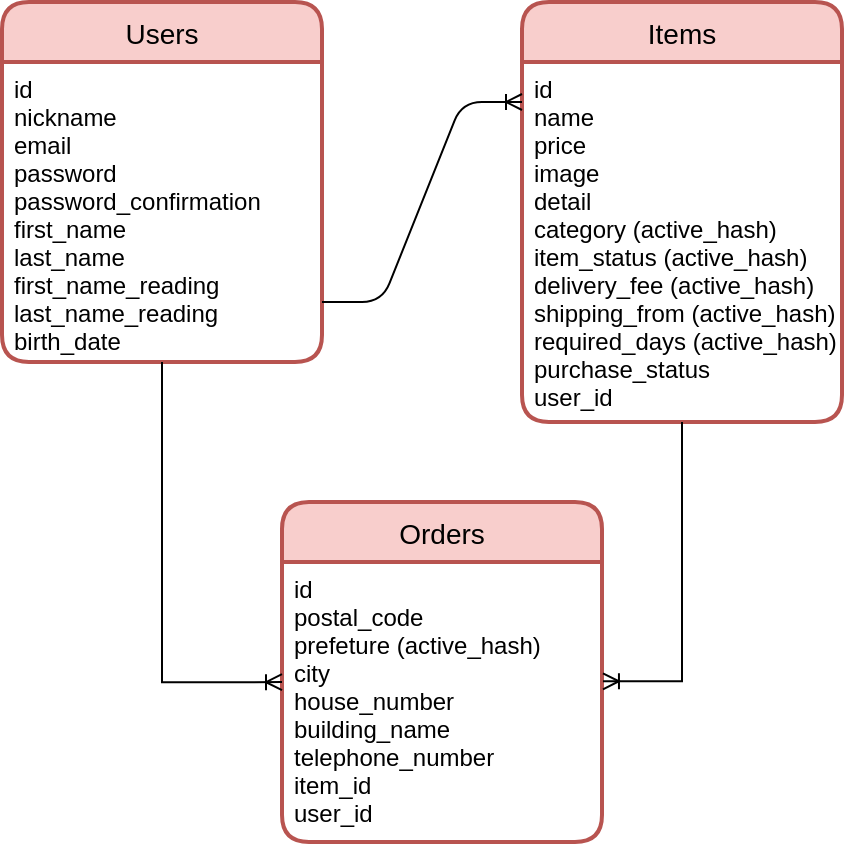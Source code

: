 <mxfile version="13.6.5">
    <diagram id="AB5vR1WVQ1WtOzkOee9n" name="ページ1">
        <mxGraphModel dx="698" dy="405" grid="1" gridSize="10" guides="1" tooltips="1" connect="1" arrows="1" fold="1" page="1" pageScale="1" pageWidth="827" pageHeight="1169" math="0" shadow="0">
            <root>
                <mxCell id="0"/>
                <mxCell id="1" parent="0"/>
                <mxCell id="2" value="Users" style="swimlane;childLayout=stackLayout;horizontal=1;startSize=30;horizontalStack=0;rounded=1;fontSize=14;fontStyle=0;strokeWidth=2;resizeParent=0;resizeLast=1;shadow=0;dashed=0;align=center;fillColor=#f8cecc;strokeColor=#b85450;fontFamily=Helvetica;" parent="1" vertex="1">
                    <mxGeometry x="160" y="150" width="160" height="180" as="geometry"/>
                </mxCell>
                <mxCell id="3" value="id&#10;nickname&#10;email&#10;password&#10;password_confirmation&#10;first_name&#10;last_name&#10;first_name_reading&#10;last_name_reading&#10;birth_date&#10;" style="align=left;strokeColor=none;fillColor=none;spacingLeft=4;fontSize=12;verticalAlign=top;resizable=0;rotatable=0;part=1;" parent="2" vertex="1">
                    <mxGeometry y="30" width="160" height="150" as="geometry"/>
                </mxCell>
                <mxCell id="5" value="Items" style="swimlane;childLayout=stackLayout;horizontal=1;startSize=30;horizontalStack=0;rounded=1;fontSize=14;fontStyle=0;strokeWidth=2;resizeParent=0;resizeLast=1;shadow=0;dashed=0;align=center;fillColor=#f8cecc;strokeColor=#b85450;fontFamily=Helvetica;" parent="1" vertex="1">
                    <mxGeometry x="420" y="150" width="160" height="210" as="geometry">
                        <mxRectangle x="420" y="150" width="70" height="30" as="alternateBounds"/>
                    </mxGeometry>
                </mxCell>
                <mxCell id="6" value="id&#10;name&#10;price&#10;image&#10;detail&#10;category (active_hash)&#10;item_status (active_hash)&#10;delivery_fee (active_hash)&#10;shipping_from (active_hash)&#10;required_days (active_hash)&#10;purchase_status &#10;user_id&#10;" style="align=left;strokeColor=none;fillColor=none;spacingLeft=4;fontSize=12;verticalAlign=top;resizable=0;rotatable=0;part=1;" parent="5" vertex="1">
                    <mxGeometry y="30" width="160" height="180" as="geometry"/>
                </mxCell>
                <mxCell id="8" value="" style="edgeStyle=entityRelationEdgeStyle;fontSize=12;html=1;endArrow=ERoneToMany;" parent="1" edge="1">
                    <mxGeometry width="100" height="100" relative="1" as="geometry">
                        <mxPoint x="320" y="300" as="sourcePoint"/>
                        <mxPoint x="420" y="200" as="targetPoint"/>
                    </mxGeometry>
                </mxCell>
                <mxCell id="13" value="Orders" style="swimlane;childLayout=stackLayout;horizontal=1;startSize=30;horizontalStack=0;rounded=1;fontSize=14;fontStyle=0;strokeWidth=2;resizeParent=0;resizeLast=1;shadow=0;dashed=0;align=center;fillColor=#f8cecc;strokeColor=#b85450;fontFamily=Helvetica;" parent="1" vertex="1">
                    <mxGeometry x="300" y="400" width="160" height="170" as="geometry"/>
                </mxCell>
                <mxCell id="14" value="id&#10;postal_code&#10;prefeture (active_hash)&#10;city&#10;house_number&#10;building_name&#10;telephone_number&#10;item_id&#10;user_id" style="align=left;strokeColor=none;fillColor=none;spacingLeft=4;fontSize=12;verticalAlign=top;resizable=0;rotatable=0;part=1;" parent="13" vertex="1">
                    <mxGeometry y="30" width="160" height="140" as="geometry"/>
                </mxCell>
                <mxCell id="19" style="edgeStyle=orthogonalEdgeStyle;rounded=0;orthogonalLoop=1;jettySize=auto;html=1;exitX=0.5;exitY=1;exitDx=0;exitDy=0;entryX=0;entryY=0.429;entryDx=0;entryDy=0;entryPerimeter=0;startSize=30;fontFamily=Helvetica;fontSize=14;endArrow=ERoneToMany;endFill=0;" parent="1" source="3" target="14" edge="1">
                    <mxGeometry relative="1" as="geometry"/>
                </mxCell>
                <mxCell id="21" style="edgeStyle=orthogonalEdgeStyle;rounded=0;orthogonalLoop=1;jettySize=auto;html=1;exitX=0.5;exitY=1;exitDx=0;exitDy=0;startSize=30;endArrow=ERoneToMany;endFill=0;fontFamily=Helvetica;fontSize=14;entryX=1.003;entryY=0.426;entryDx=0;entryDy=0;entryPerimeter=0;" parent="1" source="6" target="14" edge="1">
                    <mxGeometry relative="1" as="geometry">
                        <mxPoint x="480" y="500" as="targetPoint"/>
                    </mxGeometry>
                </mxCell>
            </root>
        </mxGraphModel>
    </diagram>
</mxfile>